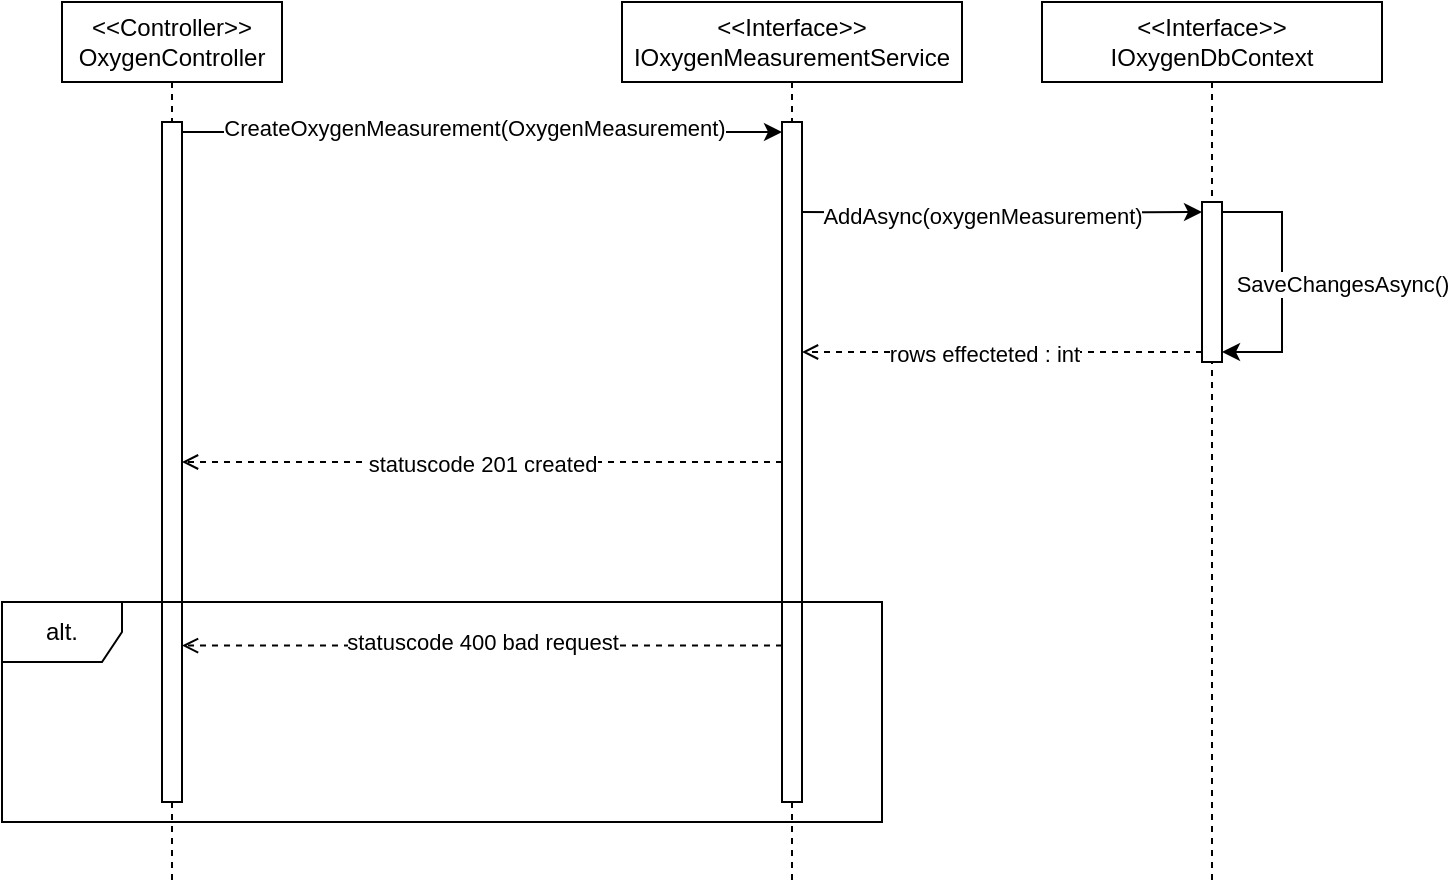 <mxfile version="22.0.3" type="device">
  <diagram name="Page-1" id="2YBvvXClWsGukQMizWep">
    <mxGraphModel dx="1434" dy="836" grid="1" gridSize="10" guides="1" tooltips="1" connect="1" arrows="1" fold="1" page="1" pageScale="1" pageWidth="1100" pageHeight="850" math="0" shadow="0">
      <root>
        <mxCell id="0" />
        <mxCell id="1" parent="0" />
        <mxCell id="aM9ryv3xv72pqoxQDRHE-1" value="&amp;lt;&amp;lt;Controller&amp;gt;&amp;gt;&lt;br&gt;OxygenController" style="shape=umlLifeline;perimeter=lifelinePerimeter;whiteSpace=wrap;html=1;container=0;dropTarget=0;collapsible=0;recursiveResize=0;outlineConnect=0;portConstraint=eastwest;newEdgeStyle={&quot;edgeStyle&quot;:&quot;elbowEdgeStyle&quot;,&quot;elbow&quot;:&quot;vertical&quot;,&quot;curved&quot;:0,&quot;rounded&quot;:0};" parent="1" vertex="1">
          <mxGeometry x="210" y="200" width="110" height="440" as="geometry" />
        </mxCell>
        <mxCell id="xzpGLr8mvEKhFyp9pda1-2" value="" style="html=1;perimeter=orthogonalPerimeter;outlineConnect=0;targetShapes=umlLifeline;portConstraint=eastwest;newEdgeStyle={&quot;curved&quot;:0,&quot;rounded&quot;:0};points=[[0,0,0,0,0],[0,0.25,0,0,0],[0,0.5,0,0,0],[0,0.75,0,0,0],[0,1,0,0,0],[0.25,0,0,0,0],[0.25,1,0,0,0],[0.5,0,0,0,0],[0.5,1,0,0,0],[0.75,0,0,0,0],[0.75,1,0,0,0],[1,0,0,0,0],[1,0.08,0,0,0],[1,0.15,0,0,0],[1,0.23,0,0,0],[1,0.25,0,0,0],[1,0.31,0,0,0],[1,0.38,0,0,0],[1,0.46,0,0,0],[1,0.5,0,0,0],[1,0.54,0,0,0],[1,0.62,0,0,0],[1,0.69,0,0,0],[1,0.75,0,0,0],[1,0.77,0,0,0],[1,0.85,0,0,0],[1,0.92,0,0,0],[1,1,0,0,0]];" parent="aM9ryv3xv72pqoxQDRHE-1" vertex="1">
          <mxGeometry x="50" y="60" width="10" height="340" as="geometry" />
        </mxCell>
        <mxCell id="aM9ryv3xv72pqoxQDRHE-5" value="&amp;lt;&amp;lt;Interface&amp;gt;&amp;gt;&lt;br&gt;IOxygenMeasurementService" style="shape=umlLifeline;perimeter=lifelinePerimeter;whiteSpace=wrap;html=1;container=0;dropTarget=0;collapsible=0;recursiveResize=0;outlineConnect=0;portConstraint=eastwest;newEdgeStyle={&quot;edgeStyle&quot;:&quot;elbowEdgeStyle&quot;,&quot;elbow&quot;:&quot;vertical&quot;,&quot;curved&quot;:0,&quot;rounded&quot;:0};" parent="1" vertex="1">
          <mxGeometry x="490" y="200" width="170" height="440" as="geometry" />
        </mxCell>
        <mxCell id="xzpGLr8mvEKhFyp9pda1-34" value="" style="html=1;perimeter=orthogonalPerimeter;outlineConnect=0;targetShapes=umlLifeline;portConstraint=eastwest;newEdgeStyle={&quot;curved&quot;:0,&quot;rounded&quot;:0};points=[[0,0,0,0,0],[0,0.08,0,0,0],[0,0.15,0,0,0],[0,0.23,0,0,0],[0,0.25,0,0,0],[0,0.31,0,0,0],[0,0.38,0,0,0],[0,0.46,0,0,0],[0,0.5,0,0,0],[0,0.54,0,0,0],[0,0.62,0,0,0],[0,0.69,0,0,0],[0,0.75,0,0,0],[0,0.77,0,0,0],[0,0.85,0,0,0],[0,0.92,0,0,0],[0,1,0,0,0],[0.25,0,0,0,0],[0.25,1,0,0,0],[0.5,0,0,0,0],[0.5,1,0,0,0],[0.75,0,0,0,0],[0.75,1,0,0,0],[1,0,0,0,0],[1,0.08,0,0,0],[1,0.15,0,0,0],[1,0.23,0,0,0],[1,0.25,0,0,0],[1,0.31,0,0,0],[1,0.38,0,0,0],[1,0.46,0,0,0],[1,0.5,0,0,0],[1,0.54,0,0,0],[1,0.62,0,0,0],[1,0.69,0,0,0],[1,0.75,0,0,0],[1,0.77,0,0,0],[1,0.85,0,0,0],[1,0.92,0,0,0],[1,1,0,0,0]];" parent="aM9ryv3xv72pqoxQDRHE-5" vertex="1">
          <mxGeometry x="80" y="60" width="10" height="340" as="geometry" />
        </mxCell>
        <mxCell id="xzpGLr8mvEKhFyp9pda1-1" value="&amp;lt;&amp;lt;Interface&amp;gt;&amp;gt;&lt;br&gt;IOxygenDbContext" style="shape=umlLifeline;perimeter=lifelinePerimeter;whiteSpace=wrap;html=1;container=0;dropTarget=0;collapsible=0;recursiveResize=0;outlineConnect=0;portConstraint=eastwest;newEdgeStyle={&quot;edgeStyle&quot;:&quot;elbowEdgeStyle&quot;,&quot;elbow&quot;:&quot;vertical&quot;,&quot;curved&quot;:0,&quot;rounded&quot;:0};" parent="1" vertex="1">
          <mxGeometry x="700" y="200" width="170" height="440" as="geometry" />
        </mxCell>
        <mxCell id="xzpGLr8mvEKhFyp9pda1-10" value="" style="html=1;points=[[0,0,0,0,5],[0,1,0,0,-5],[1,0,0,0,5],[1,1,0,0,-5]];perimeter=orthogonalPerimeter;outlineConnect=0;targetShapes=umlLifeline;portConstraint=eastwest;newEdgeStyle={&quot;curved&quot;:0,&quot;rounded&quot;:0};" parent="xzpGLr8mvEKhFyp9pda1-1" vertex="1">
          <mxGeometry x="80" y="100" width="10" height="80" as="geometry" />
        </mxCell>
        <mxCell id="xzpGLr8mvEKhFyp9pda1-12" style="edgeStyle=orthogonalEdgeStyle;rounded=0;orthogonalLoop=1;jettySize=auto;html=1;curved=0;exitX=1;exitY=0;exitDx=0;exitDy=5;exitPerimeter=0;" parent="xzpGLr8mvEKhFyp9pda1-1" source="xzpGLr8mvEKhFyp9pda1-10" target="xzpGLr8mvEKhFyp9pda1-10" edge="1">
          <mxGeometry relative="1" as="geometry">
            <Array as="points">
              <mxPoint x="120" y="105" />
              <mxPoint x="120" y="175" />
            </Array>
          </mxGeometry>
        </mxCell>
        <mxCell id="xzpGLr8mvEKhFyp9pda1-13" value="SaveChangesAsync()" style="edgeLabel;html=1;align=center;verticalAlign=middle;resizable=0;points=[];" parent="xzpGLr8mvEKhFyp9pda1-12" vertex="1" connectable="0">
          <mxGeometry x="0.04" y="-1" relative="1" as="geometry">
            <mxPoint x="31" y="-2" as="offset" />
          </mxGeometry>
        </mxCell>
        <mxCell id="xzpGLr8mvEKhFyp9pda1-4" style="edgeStyle=orthogonalEdgeStyle;rounded=0;orthogonalLoop=1;jettySize=auto;html=1;curved=0;exitX=1;exitY=0;exitDx=0;exitDy=5;exitPerimeter=0;entryX=0;entryY=0;entryDx=0;entryDy=5;entryPerimeter=0;" parent="1" source="xzpGLr8mvEKhFyp9pda1-2" edge="1">
          <mxGeometry relative="1" as="geometry">
            <mxPoint x="570" y="265" as="targetPoint" />
          </mxGeometry>
        </mxCell>
        <mxCell id="xzpGLr8mvEKhFyp9pda1-7" value="CreateOxygenMeasurement(OxygenMeasurement)" style="edgeLabel;html=1;align=center;verticalAlign=middle;resizable=0;points=[];" parent="xzpGLr8mvEKhFyp9pda1-4" vertex="1" connectable="0">
          <mxGeometry x="-0.033" y="2" relative="1" as="geometry">
            <mxPoint as="offset" />
          </mxGeometry>
        </mxCell>
        <mxCell id="xzpGLr8mvEKhFyp9pda1-8" style="edgeStyle=orthogonalEdgeStyle;rounded=0;orthogonalLoop=1;jettySize=auto;html=1;curved=0;exitX=1;exitY=1;exitDx=0;exitDy=-5;exitPerimeter=0;entryX=0;entryY=0;entryDx=0;entryDy=5;entryPerimeter=0;" parent="1" target="xzpGLr8mvEKhFyp9pda1-10" edge="1">
          <mxGeometry relative="1" as="geometry">
            <mxPoint x="680" y="360" as="targetPoint" />
            <mxPoint x="580" y="305" as="sourcePoint" />
          </mxGeometry>
        </mxCell>
        <mxCell id="xzpGLr8mvEKhFyp9pda1-11" value="AddAsync(oxygenMeasurement)" style="edgeLabel;html=1;align=center;verticalAlign=middle;resizable=0;points=[];" parent="xzpGLr8mvEKhFyp9pda1-8" vertex="1" connectable="0">
          <mxGeometry x="-0.104" y="-1" relative="1" as="geometry">
            <mxPoint as="offset" />
          </mxGeometry>
        </mxCell>
        <mxCell id="xzpGLr8mvEKhFyp9pda1-17" style="edgeStyle=orthogonalEdgeStyle;rounded=0;orthogonalLoop=1;jettySize=auto;html=1;curved=0;entryX=1;entryY=0;entryDx=0;entryDy=5;entryPerimeter=0;exitX=0;exitY=1;exitDx=0;exitDy=-5;exitPerimeter=0;endArrow=open;endFill=0;dashed=1;" parent="1" source="xzpGLr8mvEKhFyp9pda1-10" edge="1">
          <mxGeometry relative="1" as="geometry">
            <mxPoint x="580" y="375" as="targetPoint" />
          </mxGeometry>
        </mxCell>
        <mxCell id="xzpGLr8mvEKhFyp9pda1-18" value="rows effecteted : int" style="edgeLabel;html=1;align=center;verticalAlign=middle;resizable=0;points=[];" parent="xzpGLr8mvEKhFyp9pda1-17" vertex="1" connectable="0">
          <mxGeometry x="0.128" relative="1" as="geometry">
            <mxPoint x="3" as="offset" />
          </mxGeometry>
        </mxCell>
        <mxCell id="xzpGLr8mvEKhFyp9pda1-20" style="edgeStyle=orthogonalEdgeStyle;rounded=0;orthogonalLoop=1;jettySize=auto;html=1;curved=0;exitX=0;exitY=0.5;exitDx=0;exitDy=0;exitPerimeter=0;endArrow=open;endFill=0;dashed=1;" parent="1" source="xzpGLr8mvEKhFyp9pda1-34" edge="1">
          <mxGeometry relative="1" as="geometry">
            <mxPoint x="270" y="430" as="targetPoint" />
            <mxPoint x="570" y="427.5" as="sourcePoint" />
          </mxGeometry>
        </mxCell>
        <mxCell id="xzpGLr8mvEKhFyp9pda1-21" value="statuscode 201 created" style="edgeLabel;html=1;align=center;verticalAlign=middle;resizable=0;points=[];" parent="xzpGLr8mvEKhFyp9pda1-20" vertex="1" connectable="0">
          <mxGeometry x="0.024" y="1" relative="1" as="geometry">
            <mxPoint x="3" y="-1" as="offset" />
          </mxGeometry>
        </mxCell>
        <mxCell id="xzpGLr8mvEKhFyp9pda1-25" value="alt." style="shape=umlFrame;whiteSpace=wrap;html=1;pointerEvents=0;" parent="1" vertex="1">
          <mxGeometry x="180" y="500" width="440" height="110" as="geometry" />
        </mxCell>
        <mxCell id="xzpGLr8mvEKhFyp9pda1-26" style="edgeStyle=orthogonalEdgeStyle;rounded=0;orthogonalLoop=1;jettySize=auto;html=1;curved=0;entryX=1;entryY=0.77;entryDx=0;entryDy=0;entryPerimeter=0;endArrow=open;endFill=0;dashed=1;exitX=0;exitY=0.77;exitDx=0;exitDy=0;exitPerimeter=0;" parent="1" source="xzpGLr8mvEKhFyp9pda1-34" target="xzpGLr8mvEKhFyp9pda1-2" edge="1">
          <mxGeometry relative="1" as="geometry">
            <mxPoint x="570" y="524.1" as="sourcePoint" />
          </mxGeometry>
        </mxCell>
        <mxCell id="xzpGLr8mvEKhFyp9pda1-27" value="statuscode 400 bad request" style="edgeLabel;html=1;align=center;verticalAlign=middle;resizable=0;points=[];" parent="xzpGLr8mvEKhFyp9pda1-26" vertex="1" connectable="0">
          <mxGeometry x="0.222" y="-1" relative="1" as="geometry">
            <mxPoint x="33" y="-1" as="offset" />
          </mxGeometry>
        </mxCell>
      </root>
    </mxGraphModel>
  </diagram>
</mxfile>
